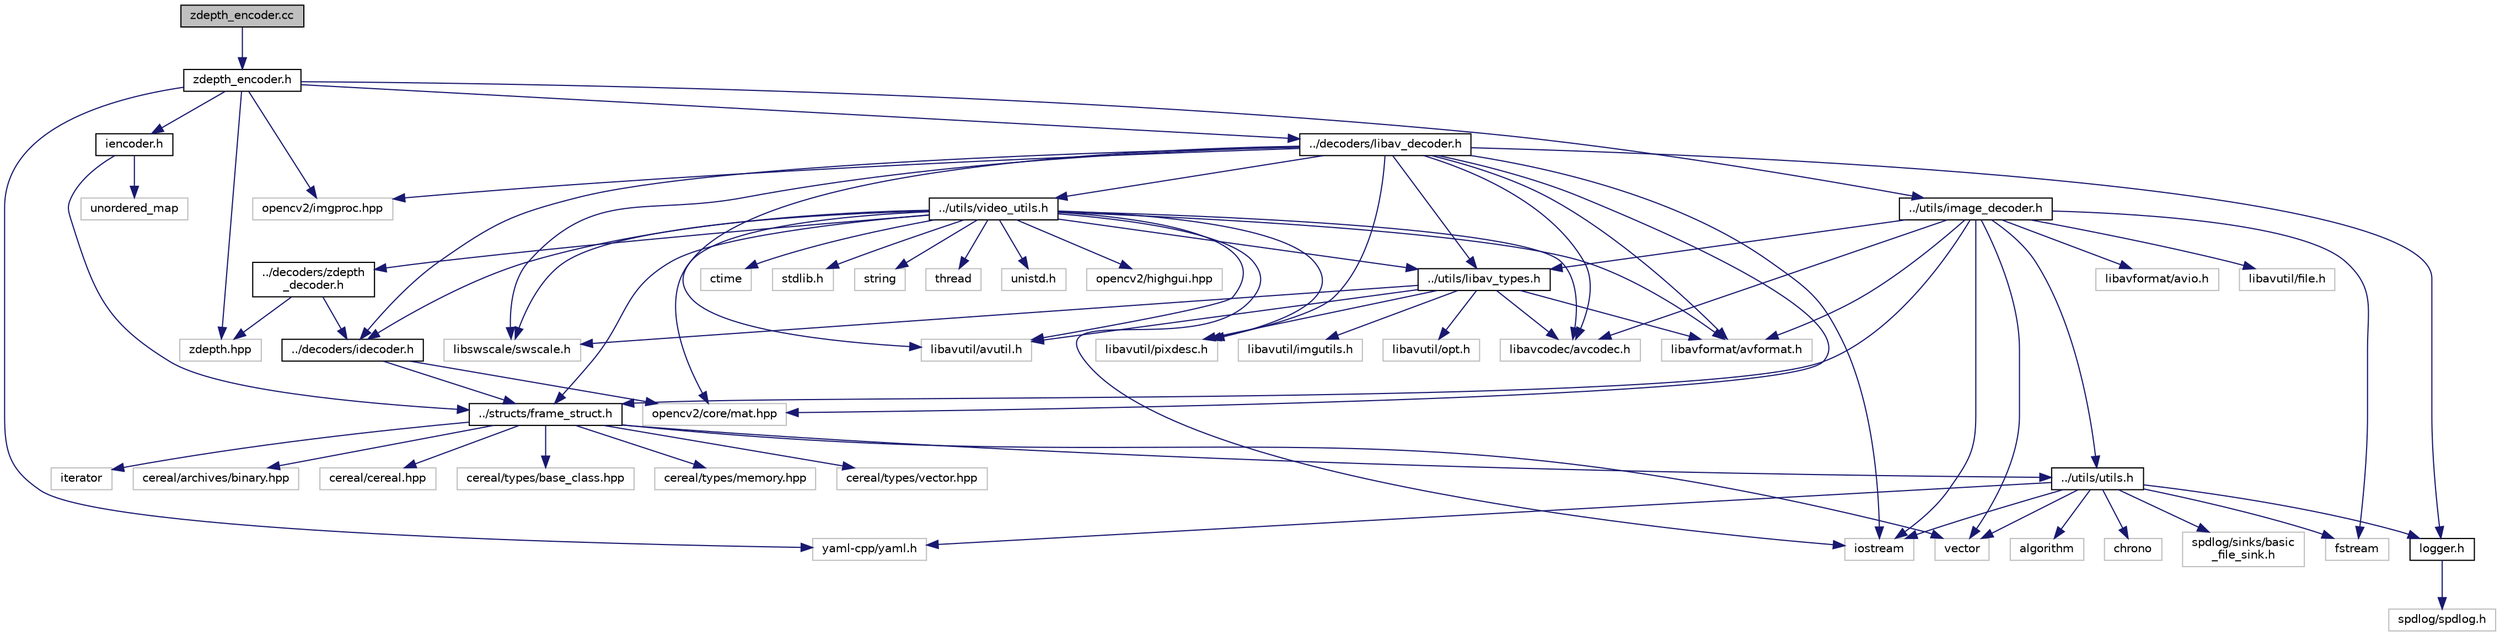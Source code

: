 digraph "zdepth_encoder.cc"
{
 // LATEX_PDF_SIZE
  edge [fontname="Helvetica",fontsize="10",labelfontname="Helvetica",labelfontsize="10"];
  node [fontname="Helvetica",fontsize="10",shape=record];
  Node1 [label="zdepth_encoder.cc",height=0.2,width=0.4,color="black", fillcolor="grey75", style="filled", fontcolor="black",tooltip="ZDepth encoder."];
  Node1 -> Node2 [color="midnightblue",fontsize="10",style="solid"];
  Node2 [label="zdepth_encoder.h",height=0.2,width=0.4,color="black", fillcolor="white", style="filled",URL="$zdepth__encoder_8h.html",tooltip="encoder"];
  Node2 -> Node3 [color="midnightblue",fontsize="10",style="solid"];
  Node3 [label="zdepth.hpp",height=0.2,width=0.4,color="grey75", fillcolor="white", style="filled",tooltip=" "];
  Node2 -> Node4 [color="midnightblue",fontsize="10",style="solid"];
  Node4 [label="yaml-cpp/yaml.h",height=0.2,width=0.4,color="grey75", fillcolor="white", style="filled",tooltip=" "];
  Node2 -> Node5 [color="midnightblue",fontsize="10",style="solid"];
  Node5 [label="opencv2/imgproc.hpp",height=0.2,width=0.4,color="grey75", fillcolor="white", style="filled",tooltip=" "];
  Node2 -> Node6 [color="midnightblue",fontsize="10",style="solid"];
  Node6 [label="iencoder.h",height=0.2,width=0.4,color="black", fillcolor="white", style="filled",URL="$encoders_2iencoder_8h.html",tooltip="IEncoder definition: frame encoder."];
  Node6 -> Node7 [color="midnightblue",fontsize="10",style="solid"];
  Node7 [label="../structs/frame_struct.h",height=0.2,width=0.4,color="black", fillcolor="white", style="filled",URL="$structs_2frame__struct_8h.html",tooltip="Frame struct definition. \"Universal\" frame data type."];
  Node7 -> Node8 [color="midnightblue",fontsize="10",style="solid"];
  Node8 [label="vector",height=0.2,width=0.4,color="grey75", fillcolor="white", style="filled",tooltip=" "];
  Node7 -> Node9 [color="midnightblue",fontsize="10",style="solid"];
  Node9 [label="iterator",height=0.2,width=0.4,color="grey75", fillcolor="white", style="filled",tooltip=" "];
  Node7 -> Node10 [color="midnightblue",fontsize="10",style="solid"];
  Node10 [label="cereal/archives/binary.hpp",height=0.2,width=0.4,color="grey75", fillcolor="white", style="filled",tooltip=" "];
  Node7 -> Node11 [color="midnightblue",fontsize="10",style="solid"];
  Node11 [label="cereal/cereal.hpp",height=0.2,width=0.4,color="grey75", fillcolor="white", style="filled",tooltip=" "];
  Node7 -> Node12 [color="midnightblue",fontsize="10",style="solid"];
  Node12 [label="cereal/types/base_class.hpp",height=0.2,width=0.4,color="grey75", fillcolor="white", style="filled",tooltip=" "];
  Node7 -> Node13 [color="midnightblue",fontsize="10",style="solid"];
  Node13 [label="cereal/types/memory.hpp",height=0.2,width=0.4,color="grey75", fillcolor="white", style="filled",tooltip=" "];
  Node7 -> Node14 [color="midnightblue",fontsize="10",style="solid"];
  Node14 [label="cereal/types/vector.hpp",height=0.2,width=0.4,color="grey75", fillcolor="white", style="filled",tooltip=" "];
  Node7 -> Node15 [color="midnightblue",fontsize="10",style="solid"];
  Node15 [label="../utils/utils.h",height=0.2,width=0.4,color="black", fillcolor="white", style="filled",URL="$utils_2utils_8h.html",tooltip="Utilities."];
  Node15 -> Node16 [color="midnightblue",fontsize="10",style="solid"];
  Node16 [label="algorithm",height=0.2,width=0.4,color="grey75", fillcolor="white", style="filled",tooltip=" "];
  Node15 -> Node17 [color="midnightblue",fontsize="10",style="solid"];
  Node17 [label="chrono",height=0.2,width=0.4,color="grey75", fillcolor="white", style="filled",tooltip=" "];
  Node15 -> Node18 [color="midnightblue",fontsize="10",style="solid"];
  Node18 [label="fstream",height=0.2,width=0.4,color="grey75", fillcolor="white", style="filled",tooltip=" "];
  Node15 -> Node19 [color="midnightblue",fontsize="10",style="solid"];
  Node19 [label="iostream",height=0.2,width=0.4,color="grey75", fillcolor="white", style="filled",tooltip=" "];
  Node15 -> Node8 [color="midnightblue",fontsize="10",style="solid"];
  Node15 -> Node20 [color="midnightblue",fontsize="10",style="solid"];
  Node20 [label="logger.h",height=0.2,width=0.4,color="black", fillcolor="white", style="filled",URL="$logger_8h.html",tooltip="Logger header."];
  Node20 -> Node21 [color="midnightblue",fontsize="10",style="solid"];
  Node21 [label="spdlog/spdlog.h",height=0.2,width=0.4,color="grey75", fillcolor="white", style="filled",tooltip=" "];
  Node15 -> Node22 [color="midnightblue",fontsize="10",style="solid"];
  Node22 [label="spdlog/sinks/basic\l_file_sink.h",height=0.2,width=0.4,color="grey75", fillcolor="white", style="filled",tooltip=" "];
  Node15 -> Node4 [color="midnightblue",fontsize="10",style="solid"];
  Node6 -> Node23 [color="midnightblue",fontsize="10",style="solid"];
  Node23 [label="unordered_map",height=0.2,width=0.4,color="grey75", fillcolor="white", style="filled",tooltip=" "];
  Node2 -> Node24 [color="midnightblue",fontsize="10",style="solid"];
  Node24 [label="../decoders/libav_decoder.h",height=0.2,width=0.4,color="black", fillcolor="white", style="filled",URL="$libav__decoder_8h.html",tooltip="Jpeg/Mpeg decoder."];
  Node24 -> Node25 [color="midnightblue",fontsize="10",style="solid"];
  Node25 [label="libavcodec/avcodec.h",height=0.2,width=0.4,color="grey75", fillcolor="white", style="filled",tooltip=" "];
  Node24 -> Node26 [color="midnightblue",fontsize="10",style="solid"];
  Node26 [label="libavformat/avformat.h",height=0.2,width=0.4,color="grey75", fillcolor="white", style="filled",tooltip=" "];
  Node24 -> Node27 [color="midnightblue",fontsize="10",style="solid"];
  Node27 [label="libavutil/avutil.h",height=0.2,width=0.4,color="grey75", fillcolor="white", style="filled",tooltip=" "];
  Node24 -> Node28 [color="midnightblue",fontsize="10",style="solid"];
  Node28 [label="libavutil/pixdesc.h",height=0.2,width=0.4,color="grey75", fillcolor="white", style="filled",tooltip=" "];
  Node24 -> Node29 [color="midnightblue",fontsize="10",style="solid"];
  Node29 [label="libswscale/swscale.h",height=0.2,width=0.4,color="grey75", fillcolor="white", style="filled",tooltip=" "];
  Node24 -> Node20 [color="midnightblue",fontsize="10",style="solid"];
  Node24 -> Node19 [color="midnightblue",fontsize="10",style="solid"];
  Node24 -> Node30 [color="midnightblue",fontsize="10",style="solid"];
  Node30 [label="opencv2/core/mat.hpp",height=0.2,width=0.4,color="grey75", fillcolor="white", style="filled",tooltip=" "];
  Node24 -> Node5 [color="midnightblue",fontsize="10",style="solid"];
  Node24 -> Node31 [color="midnightblue",fontsize="10",style="solid"];
  Node31 [label="../utils/video_utils.h",height=0.2,width=0.4,color="black", fillcolor="white", style="filled",URL="$video__utils_8h.html",tooltip="Video utilities."];
  Node31 -> Node32 [color="midnightblue",fontsize="10",style="solid"];
  Node32 [label="ctime",height=0.2,width=0.4,color="grey75", fillcolor="white", style="filled",tooltip=" "];
  Node31 -> Node19 [color="midnightblue",fontsize="10",style="solid"];
  Node31 -> Node33 [color="midnightblue",fontsize="10",style="solid"];
  Node33 [label="stdlib.h",height=0.2,width=0.4,color="grey75", fillcolor="white", style="filled",tooltip=" "];
  Node31 -> Node34 [color="midnightblue",fontsize="10",style="solid"];
  Node34 [label="string",height=0.2,width=0.4,color="grey75", fillcolor="white", style="filled",tooltip=" "];
  Node31 -> Node35 [color="midnightblue",fontsize="10",style="solid"];
  Node35 [label="thread",height=0.2,width=0.4,color="grey75", fillcolor="white", style="filled",tooltip=" "];
  Node31 -> Node36 [color="midnightblue",fontsize="10",style="solid"];
  Node36 [label="unistd.h",height=0.2,width=0.4,color="grey75", fillcolor="white", style="filled",tooltip=" "];
  Node31 -> Node25 [color="midnightblue",fontsize="10",style="solid"];
  Node31 -> Node26 [color="midnightblue",fontsize="10",style="solid"];
  Node31 -> Node27 [color="midnightblue",fontsize="10",style="solid"];
  Node31 -> Node28 [color="midnightblue",fontsize="10",style="solid"];
  Node31 -> Node29 [color="midnightblue",fontsize="10",style="solid"];
  Node31 -> Node30 [color="midnightblue",fontsize="10",style="solid"];
  Node31 -> Node37 [color="midnightblue",fontsize="10",style="solid"];
  Node37 [label="opencv2/highgui.hpp",height=0.2,width=0.4,color="grey75", fillcolor="white", style="filled",tooltip=" "];
  Node31 -> Node38 [color="midnightblue",fontsize="10",style="solid"];
  Node38 [label="../decoders/idecoder.h",height=0.2,width=0.4,color="black", fillcolor="white", style="filled",URL="$decoders_2idecoder_8h.html",tooltip="Frame decoder interface."];
  Node38 -> Node7 [color="midnightblue",fontsize="10",style="solid"];
  Node38 -> Node30 [color="midnightblue",fontsize="10",style="solid"];
  Node31 -> Node39 [color="midnightblue",fontsize="10",style="solid"];
  Node39 [label="../decoders/zdepth\l_decoder.h",height=0.2,width=0.4,color="black", fillcolor="white", style="filled",URL="$zdepth__decoder_8h.html",tooltip="ZDepth decoder."];
  Node39 -> Node38 [color="midnightblue",fontsize="10",style="solid"];
  Node39 -> Node3 [color="midnightblue",fontsize="10",style="solid"];
  Node31 -> Node7 [color="midnightblue",fontsize="10",style="solid"];
  Node31 -> Node40 [color="midnightblue",fontsize="10",style="solid"];
  Node40 [label="../utils/libav_types.h",height=0.2,width=0.4,color="black", fillcolor="white", style="filled",URL="$libav__types_8h_source.html",tooltip=" "];
  Node40 -> Node25 [color="midnightblue",fontsize="10",style="solid"];
  Node40 -> Node26 [color="midnightblue",fontsize="10",style="solid"];
  Node40 -> Node27 [color="midnightblue",fontsize="10",style="solid"];
  Node40 -> Node41 [color="midnightblue",fontsize="10",style="solid"];
  Node41 [label="libavutil/imgutils.h",height=0.2,width=0.4,color="grey75", fillcolor="white", style="filled",tooltip=" "];
  Node40 -> Node42 [color="midnightblue",fontsize="10",style="solid"];
  Node42 [label="libavutil/opt.h",height=0.2,width=0.4,color="grey75", fillcolor="white", style="filled",tooltip=" "];
  Node40 -> Node28 [color="midnightblue",fontsize="10",style="solid"];
  Node40 -> Node29 [color="midnightblue",fontsize="10",style="solid"];
  Node24 -> Node40 [color="midnightblue",fontsize="10",style="solid"];
  Node24 -> Node38 [color="midnightblue",fontsize="10",style="solid"];
  Node2 -> Node43 [color="midnightblue",fontsize="10",style="solid"];
  Node43 [label="../utils/image_decoder.h",height=0.2,width=0.4,color="black", fillcolor="white", style="filled",URL="$image__decoder_8h.html",tooltip="AV Image decoder."];
  Node43 -> Node18 [color="midnightblue",fontsize="10",style="solid"];
  Node43 -> Node19 [color="midnightblue",fontsize="10",style="solid"];
  Node43 -> Node8 [color="midnightblue",fontsize="10",style="solid"];
  Node43 -> Node25 [color="midnightblue",fontsize="10",style="solid"];
  Node43 -> Node26 [color="midnightblue",fontsize="10",style="solid"];
  Node43 -> Node44 [color="midnightblue",fontsize="10",style="solid"];
  Node44 [label="libavformat/avio.h",height=0.2,width=0.4,color="grey75", fillcolor="white", style="filled",tooltip=" "];
  Node43 -> Node45 [color="midnightblue",fontsize="10",style="solid"];
  Node45 [label="libavutil/file.h",height=0.2,width=0.4,color="grey75", fillcolor="white", style="filled",tooltip=" "];
  Node43 -> Node7 [color="midnightblue",fontsize="10",style="solid"];
  Node43 -> Node40 [color="midnightblue",fontsize="10",style="solid"];
  Node43 -> Node15 [color="midnightblue",fontsize="10",style="solid"];
}
